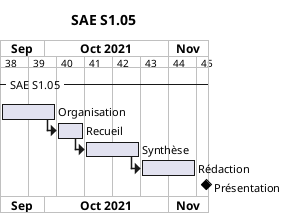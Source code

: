 @startgantt

title SAE S1.05

printscale weekly

Project starts the 20th of September 2021


-- SAE S1.05 --

[Organisation] lasts 2 weeks
then [Recueil] lasts 1 week
then [Synthèse] lasts 2 weeks
then [Rédaction] lasts 2 weeks

'[Présentation] happens at [Rédaction]'s end
[Présentation] happens the 10 November 2021

@endgantt


